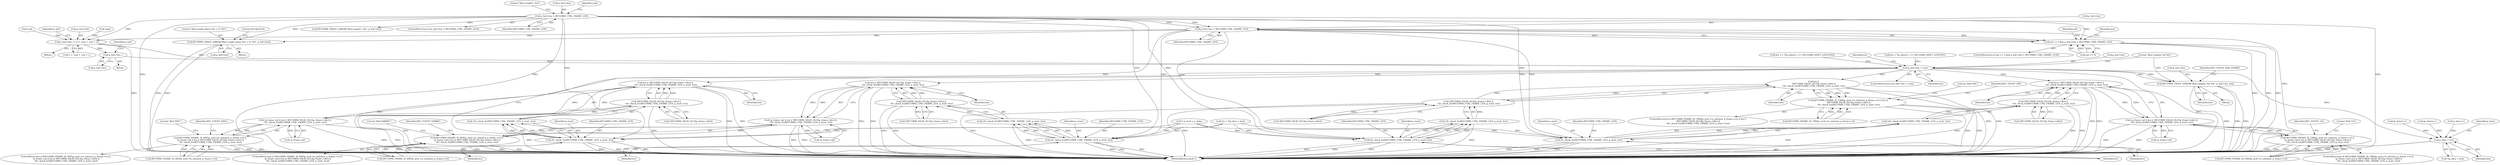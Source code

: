 digraph "1_Android_d4a34fefbf292d1e02336e4e272da3ef1e3eef85@del" {
"1000190" [label="(Call,p_buf->len < RFCOMM_CTRL_FRAME_LEN)"];
"1000133" [label="(Call,p_buf->len < RFCOMM_CTRL_FRAME_LEN)"];
"1000186" [label="(Call,eal == 0 && p_buf->len < RFCOMM_CTRL_FRAME_LEN)"];
"1000209" [label="(Call,RFCOMM_TRACE_ERROR(\"Bad Length when EAL = 0: %d\", p_buf->len))"];
"1000219" [label="(Call,p_buf->len -= (3 + !ead + !eal + 1))"];
"1000275" [label="(Call,p_buf->len--)"];
"1000290" [label="(Call,p_buf->len != len)"];
"1000296" [label="(Call,RFCOMM_TRACE_ERROR(\"Bad Length2 %d %d\", p_buf->len, len))"];
"1000307" [label="(Call,p_data + len)"];
"1000330" [label="(Call,len || !RFCOMM_VALID_DLCI(p_frame->dlci) ||\n !rfc_check_fcs(RFCOMM_CTRL_FRAME_LEN, p_start, fcs))"];
"1000325" [label="(Call,!p_frame->pf || len || !RFCOMM_VALID_DLCI(p_frame->dlci) ||\n !rfc_check_fcs(RFCOMM_CTRL_FRAME_LEN, p_start, fcs))"];
"1000317" [label="(Call,RFCOMM_FRAME_IS_RSP(p_mcb->is_initiator, p_frame->cr) ||\n !p_frame->pf || len || !RFCOMM_VALID_DLCI(p_frame->dlci) ||\n !rfc_check_fcs(RFCOMM_CTRL_FRAME_LEN, p_start, fcs))"];
"1000366" [label="(Call,len || !RFCOMM_VALID_DLCI(p_frame->dlci) ||\n !rfc_check_fcs(RFCOMM_CTRL_FRAME_LEN, p_start, fcs))"];
"1000361" [label="(Call,!p_frame->pf || len || !RFCOMM_VALID_DLCI(p_frame->dlci) ||\n !rfc_check_fcs(RFCOMM_CTRL_FRAME_LEN, p_start, fcs))"];
"1000353" [label="(Call,RFCOMM_FRAME_IS_CMD(p_mcb->is_initiator, p_frame->cr) ||\n !p_frame->pf || len || !RFCOMM_VALID_DLCI(p_frame->dlci) ||\n !rfc_check_fcs(RFCOMM_CTRL_FRAME_LEN, p_start, fcs))"];
"1000397" [label="(Call,len ||\n !RFCOMM_VALID_DLCI(p_frame->dlci) ||\n !rfc_check_fcs(RFCOMM_CTRL_FRAME_LEN, p_start, fcs))"];
"1000389" [label="(Call,RFCOMM_FRAME_IS_CMD(p_mcb->is_initiator, p_frame->cr) || len ||\n !RFCOMM_VALID_DLCI(p_frame->dlci) ||\n !rfc_check_fcs(RFCOMM_CTRL_FRAME_LEN, p_start, fcs))"];
"1000433" [label="(Call,len || !RFCOMM_VALID_DLCI(p_frame->dlci) ||\n !rfc_check_fcs(RFCOMM_CTRL_FRAME_LEN, p_start, fcs))"];
"1000428" [label="(Call,!p_frame->pf || len || !RFCOMM_VALID_DLCI(p_frame->dlci) ||\n !rfc_check_fcs(RFCOMM_CTRL_FRAME_LEN, p_start, fcs))"];
"1000420" [label="(Call,RFCOMM_FRAME_IS_RSP(p_mcb->is_initiator, p_frame->cr) ||\n !p_frame->pf || len || !RFCOMM_VALID_DLCI(p_frame->dlci) ||\n !rfc_check_fcs(RFCOMM_CTRL_FRAME_LEN, p_start, fcs))"];
"1000339" [label="(Call,rfc_check_fcs(RFCOMM_CTRL_FRAME_LEN, p_start, fcs))"];
"1000338" [label="(Call,!rfc_check_fcs(RFCOMM_CTRL_FRAME_LEN, p_start, fcs))"];
"1000332" [label="(Call,!RFCOMM_VALID_DLCI(p_frame->dlci) ||\n !rfc_check_fcs(RFCOMM_CTRL_FRAME_LEN, p_start, fcs))"];
"1000375" [label="(Call,rfc_check_fcs(RFCOMM_CTRL_FRAME_LEN, p_start, fcs))"];
"1000374" [label="(Call,!rfc_check_fcs(RFCOMM_CTRL_FRAME_LEN, p_start, fcs))"];
"1000368" [label="(Call,!RFCOMM_VALID_DLCI(p_frame->dlci) ||\n !rfc_check_fcs(RFCOMM_CTRL_FRAME_LEN, p_start, fcs))"];
"1000406" [label="(Call,rfc_check_fcs(RFCOMM_CTRL_FRAME_LEN, p_start, fcs))"];
"1000405" [label="(Call,!rfc_check_fcs(RFCOMM_CTRL_FRAME_LEN, p_start, fcs))"];
"1000399" [label="(Call,!RFCOMM_VALID_DLCI(p_frame->dlci) ||\n !rfc_check_fcs(RFCOMM_CTRL_FRAME_LEN, p_start, fcs))"];
"1000442" [label="(Call,rfc_check_fcs(RFCOMM_CTRL_FRAME_LEN, p_start, fcs))"];
"1000441" [label="(Call,!rfc_check_fcs(RFCOMM_CTRL_FRAME_LEN, p_start, fcs))"];
"1000435" [label="(Call,!RFCOMM_VALID_DLCI(p_frame->dlci) ||\n !rfc_check_fcs(RFCOMM_CTRL_FRAME_LEN, p_start, fcs))"];
"1000296" [label="(Call,RFCOMM_TRACE_ERROR(\"Bad Length2 %d %d\", p_buf->len, len))"];
"1000304" [label="(Call,fcs = *(p_data + len))"];
"1000377" [label="(Identifier,p_start)"];
"1000197" [label="(Identifier,len)"];
"1000200" [label="(Call,(p_data)++)"];
"1000275" [label="(Call,p_buf->len--)"];
"1000419" [label="(ControlStructure,if (RFCOMM_FRAME_IS_RSP(p_mcb->is_initiator, p_frame->cr) ||\n !p_frame->pf || len || !RFCOMM_VALID_DLCI(p_frame->dlci) ||\n !rfc_check_fcs(RFCOMM_CTRL_FRAME_LEN, p_start, fcs)))"];
"1000298" [label="(Call,p_buf->len)"];
"1000443" [label="(Identifier,RFCOMM_CTRL_FRAME_LEN)"];
"1000341" [label="(Identifier,p_start)"];
"1000139" [label="(Call,RFCOMM_TRACE_ERROR(\"Bad Length1: %d\", p_buf->len))"];
"1000281" [label="(Identifier,p_buf)"];
"1000306" [label="(Call,*(p_data + len))"];
"1000397" [label="(Call,len ||\n !RFCOMM_VALID_DLCI(p_frame->dlci) ||\n !rfc_check_fcs(RFCOMM_CTRL_FRAME_LEN, p_start, fcs))"];
"1000140" [label="(Literal,\"Bad Length1: %d\")"];
"1000289" [label="(ControlStructure,if (p_buf->len != len))"];
"1000368" [label="(Call,!RFCOMM_VALID_DLCI(p_frame->dlci) ||\n !rfc_check_fcs(RFCOMM_CTRL_FRAME_LEN, p_start, fcs))"];
"1000307" [label="(Call,p_data + len)"];
"1000291" [label="(Call,p_buf->len)"];
"1000187" [label="(Call,eal == 0)"];
"1000340" [label="(Identifier,RFCOMM_CTRL_FRAME_LEN)"];
"1000220" [label="(Call,p_buf->len)"];
"1000111" [label="(Block,)"];
"1000405" [label="(Call,!rfc_check_fcs(RFCOMM_CTRL_FRAME_LEN, p_start, fcs))"];
"1000290" [label="(Call,p_buf->len != len)"];
"1000210" [label="(Literal,\"Bad Length when EAL = 0: %d\")"];
"1000134" [label="(Call,p_buf->len)"];
"1000294" [label="(Identifier,len)"];
"1000331" [label="(Identifier,len)"];
"1000442" [label="(Call,rfc_check_fcs(RFCOMM_CTRL_FRAME_LEN, p_start, fcs))"];
"1000448" [label="(Literal,\"Bad DISC\")"];
"1000208" [label="(Block,)"];
"1000196" [label="(Call,len += (*(p_data)++ << RFCOMM_SHIFT_LENGTH2))"];
"1000309" [label="(Identifier,len)"];
"1000297" [label="(Literal,\"Bad Length2 %d %d\")"];
"1000366" [label="(Call,len || !RFCOMM_VALID_DLCI(p_frame->dlci) ||\n !rfc_check_fcs(RFCOMM_CTRL_FRAME_LEN, p_start, fcs))"];
"1000318" [label="(Call,RFCOMM_FRAME_IS_RSP(p_mcb->is_initiator, p_frame->cr))"];
"1000182" [label="(Call,(p_data)++)"];
"1000273" [label="(Call,p_data++)"];
"1000339" [label="(Call,rfc_check_fcs(RFCOMM_CTRL_FRAME_LEN, p_start, fcs))"];
"1000132" [label="(ControlStructure,if (p_buf->len < RFCOMM_CTRL_FRAME_LEN))"];
"1000436" [label="(Call,!RFCOMM_VALID_DLCI(p_frame->dlci))"];
"1000453" [label="(Identifier,RFC_EVENT_DISC)"];
"1000137" [label="(Identifier,RFCOMM_CTRL_FRAME_LEN)"];
"1000374" [label="(Call,!rfc_check_fcs(RFCOMM_CTRL_FRAME_LEN, p_start, fcs))"];
"1000308" [label="(Identifier,p_data)"];
"1000408" [label="(Identifier,p_start)"];
"1000211" [label="(Call,p_buf->len)"];
"1000186" [label="(Call,eal == 0 && p_buf->len < RFCOMM_CTRL_FRAME_LEN)"];
"1000226" [label="(Call,!ead)"];
"1000398" [label="(Identifier,len)"];
"1000434" [label="(Identifier,len)"];
"1000421" [label="(Call,RFCOMM_FRAME_IS_RSP(p_mcb->is_initiator, p_frame->cr))"];
"1000381" [label="(Literal,\"Bad UA\")"];
"1000295" [label="(Block,)"];
"1000185" [label="(ControlStructure,if (eal == 0 && p_buf->len < RFCOMM_CTRL_FRAME_LEN))"];
"1000361" [label="(Call,!p_frame->pf || len || !RFCOMM_VALID_DLCI(p_frame->dlci) ||\n !rfc_check_fcs(RFCOMM_CTRL_FRAME_LEN, p_start, fcs))"];
"1000234" [label="(Identifier,p_buf)"];
"1000429" [label="(Call,!p_frame->pf)"];
"1000362" [label="(Call,!p_frame->pf)"];
"1000209" [label="(Call,RFCOMM_TRACE_ERROR(\"Bad Length when EAL = 0: %d\", p_buf->len))"];
"1000441" [label="(Call,!rfc_check_fcs(RFCOMM_CTRL_FRAME_LEN, p_start, fcs))"];
"1000386" [label="(Identifier,RFC_EVENT_UA)"];
"1000332" [label="(Call,!RFCOMM_VALID_DLCI(p_frame->dlci) ||\n !rfc_check_fcs(RFCOMM_CTRL_FRAME_LEN, p_start, fcs))"];
"1000417" [label="(Identifier,RFC_EVENT_DM)"];
"1000342" [label="(Identifier,fcs)"];
"1000390" [label="(Call,RFCOMM_FRAME_IS_CMD(p_mcb->is_initiator, p_frame->cr))"];
"1000497" [label="(MethodReturn,uint8_t)"];
"1000428" [label="(Call,!p_frame->pf || len || !RFCOMM_VALID_DLCI(p_frame->dlci) ||\n !rfc_check_fcs(RFCOMM_CTRL_FRAME_LEN, p_start, fcs))"];
"1000433" [label="(Call,len || !RFCOMM_VALID_DLCI(p_frame->dlci) ||\n !rfc_check_fcs(RFCOMM_CTRL_FRAME_LEN, p_start, fcs))"];
"1000317" [label="(Call,RFCOMM_FRAME_IS_RSP(p_mcb->is_initiator, p_frame->cr) ||\n !p_frame->pf || len || !RFCOMM_VALID_DLCI(p_frame->dlci) ||\n !rfc_check_fcs(RFCOMM_CTRL_FRAME_LEN, p_start, fcs))"];
"1000229" [label="(Call,!eal)"];
"1000376" [label="(Identifier,RFCOMM_CTRL_FRAME_LEN)"];
"1000325" [label="(Call,!p_frame->pf || len || !RFCOMM_VALID_DLCI(p_frame->dlci) ||\n !rfc_check_fcs(RFCOMM_CTRL_FRAME_LEN, p_start, fcs))"];
"1000409" [label="(Identifier,fcs)"];
"1000219" [label="(Call,p_buf->len -= (3 + !ead + !eal + 1))"];
"1000353" [label="(Call,RFCOMM_FRAME_IS_CMD(p_mcb->is_initiator, p_frame->cr) ||\n !p_frame->pf || len || !RFCOMM_VALID_DLCI(p_frame->dlci) ||\n !rfc_check_fcs(RFCOMM_CTRL_FRAME_LEN, p_start, fcs))"];
"1000303" [label="(Identifier,RFC_EVENT_BAD_FRAME)"];
"1000267" [label="(Block,)"];
"1000435" [label="(Call,!RFCOMM_VALID_DLCI(p_frame->dlci) ||\n !rfc_check_fcs(RFCOMM_CTRL_FRAME_LEN, p_start, fcs))"];
"1000444" [label="(Identifier,p_start)"];
"1000375" [label="(Call,rfc_check_fcs(RFCOMM_CTRL_FRAME_LEN, p_start, fcs))"];
"1000399" [label="(Call,!RFCOMM_VALID_DLCI(p_frame->dlci) ||\n !rfc_check_fcs(RFCOMM_CTRL_FRAME_LEN, p_start, fcs))"];
"1000400" [label="(Call,!RFCOMM_VALID_DLCI(p_frame->dlci))"];
"1000276" [label="(Call,p_buf->len)"];
"1000412" [label="(Literal,\"Bad DM\")"];
"1000369" [label="(Call,!RFCOMM_VALID_DLCI(p_frame->dlci))"];
"1000147" [label="(Identifier,ead)"];
"1000350" [label="(Identifier,RFC_EVENT_SABME)"];
"1000354" [label="(Call,RFCOMM_FRAME_IS_CMD(p_mcb->is_initiator, p_frame->cr))"];
"1000330" [label="(Call,len || !RFCOMM_VALID_DLCI(p_frame->dlci) ||\n !rfc_check_fcs(RFCOMM_CTRL_FRAME_LEN, p_start, fcs))"];
"1000305" [label="(Identifier,fcs)"];
"1000178" [label="(Call,len = *(p_data)++ >> RFCOMM_SHIFT_LENGTH1)"];
"1000190" [label="(Call,p_buf->len < RFCOMM_CTRL_FRAME_LEN)"];
"1000445" [label="(Identifier,fcs)"];
"1000133" [label="(Call,p_buf->len < RFCOMM_CTRL_FRAME_LEN)"];
"1000420" [label="(Call,RFCOMM_FRAME_IS_RSP(p_mcb->is_initiator, p_frame->cr) ||\n !p_frame->pf || len || !RFCOMM_VALID_DLCI(p_frame->dlci) ||\n !rfc_check_fcs(RFCOMM_CTRL_FRAME_LEN, p_start, fcs))"];
"1000388" [label="(ControlStructure,if (RFCOMM_FRAME_IS_CMD(p_mcb->is_initiator, p_frame->cr) || len ||\n !RFCOMM_VALID_DLCI(p_frame->dlci) ||\n !rfc_check_fcs(RFCOMM_CTRL_FRAME_LEN, p_start, fcs)))"];
"1000338" [label="(Call,!rfc_check_fcs(RFCOMM_CTRL_FRAME_LEN, p_start, fcs))"];
"1000367" [label="(Identifier,len)"];
"1000378" [label="(Identifier,fcs)"];
"1000389" [label="(Call,RFCOMM_FRAME_IS_CMD(p_mcb->is_initiator, p_frame->cr) || len ||\n !RFCOMM_VALID_DLCI(p_frame->dlci) ||\n !rfc_check_fcs(RFCOMM_CTRL_FRAME_LEN, p_start, fcs))"];
"1000223" [label="(Call,3 + !ead + !eal + 1)"];
"1000333" [label="(Call,!RFCOMM_VALID_DLCI(p_frame->dlci))"];
"1000191" [label="(Call,p_buf->len)"];
"1000326" [label="(Call,!p_frame->pf)"];
"1000407" [label="(Identifier,RFCOMM_CTRL_FRAME_LEN)"];
"1000352" [label="(ControlStructure,if (RFCOMM_FRAME_IS_CMD(p_mcb->is_initiator, p_frame->cr) ||\n !p_frame->pf || len || !RFCOMM_VALID_DLCI(p_frame->dlci) ||\n !rfc_check_fcs(RFCOMM_CTRL_FRAME_LEN, p_start, fcs)))"];
"1000406" [label="(Call,rfc_check_fcs(RFCOMM_CTRL_FRAME_LEN, p_start, fcs))"];
"1000316" [label="(ControlStructure,if (RFCOMM_FRAME_IS_RSP(p_mcb->is_initiator, p_frame->cr) ||\n !p_frame->pf || len || !RFCOMM_VALID_DLCI(p_frame->dlci) ||\n !rfc_check_fcs(RFCOMM_CTRL_FRAME_LEN, p_start, fcs)))"];
"1000194" [label="(Identifier,RFCOMM_CTRL_FRAME_LEN)"];
"1000128" [label="(Call,* p_start = p_data)"];
"1000215" [label="(Literal,0x534e4554)"];
"1000301" [label="(Identifier,len)"];
"1000345" [label="(Literal,\"Bad SABME\")"];
"1000206" [label="(Identifier,eal)"];
"1000190" -> "1000186"  [label="AST: "];
"1000190" -> "1000194"  [label="CFG: "];
"1000191" -> "1000190"  [label="AST: "];
"1000194" -> "1000190"  [label="AST: "];
"1000186" -> "1000190"  [label="CFG: "];
"1000190" -> "1000497"  [label="DDG: "];
"1000190" -> "1000186"  [label="DDG: "];
"1000190" -> "1000186"  [label="DDG: "];
"1000133" -> "1000190"  [label="DDG: "];
"1000133" -> "1000190"  [label="DDG: "];
"1000190" -> "1000209"  [label="DDG: "];
"1000190" -> "1000219"  [label="DDG: "];
"1000190" -> "1000339"  [label="DDG: "];
"1000190" -> "1000375"  [label="DDG: "];
"1000190" -> "1000406"  [label="DDG: "];
"1000190" -> "1000442"  [label="DDG: "];
"1000133" -> "1000132"  [label="AST: "];
"1000133" -> "1000137"  [label="CFG: "];
"1000134" -> "1000133"  [label="AST: "];
"1000137" -> "1000133"  [label="AST: "];
"1000140" -> "1000133"  [label="CFG: "];
"1000147" -> "1000133"  [label="CFG: "];
"1000133" -> "1000497"  [label="DDG: "];
"1000133" -> "1000497"  [label="DDG: "];
"1000133" -> "1000497"  [label="DDG: "];
"1000133" -> "1000139"  [label="DDG: "];
"1000133" -> "1000186"  [label="DDG: "];
"1000133" -> "1000209"  [label="DDG: "];
"1000133" -> "1000219"  [label="DDG: "];
"1000133" -> "1000339"  [label="DDG: "];
"1000133" -> "1000375"  [label="DDG: "];
"1000133" -> "1000406"  [label="DDG: "];
"1000133" -> "1000442"  [label="DDG: "];
"1000186" -> "1000185"  [label="AST: "];
"1000186" -> "1000187"  [label="CFG: "];
"1000187" -> "1000186"  [label="AST: "];
"1000197" -> "1000186"  [label="CFG: "];
"1000206" -> "1000186"  [label="CFG: "];
"1000186" -> "1000497"  [label="DDG: "];
"1000186" -> "1000497"  [label="DDG: "];
"1000186" -> "1000497"  [label="DDG: "];
"1000187" -> "1000186"  [label="DDG: "];
"1000187" -> "1000186"  [label="DDG: "];
"1000209" -> "1000208"  [label="AST: "];
"1000209" -> "1000211"  [label="CFG: "];
"1000210" -> "1000209"  [label="AST: "];
"1000211" -> "1000209"  [label="AST: "];
"1000215" -> "1000209"  [label="CFG: "];
"1000209" -> "1000497"  [label="DDG: "];
"1000209" -> "1000497"  [label="DDG: "];
"1000219" -> "1000111"  [label="AST: "];
"1000219" -> "1000223"  [label="CFG: "];
"1000220" -> "1000219"  [label="AST: "];
"1000223" -> "1000219"  [label="AST: "];
"1000234" -> "1000219"  [label="CFG: "];
"1000219" -> "1000497"  [label="DDG: "];
"1000226" -> "1000219"  [label="DDG: "];
"1000229" -> "1000219"  [label="DDG: "];
"1000219" -> "1000275"  [label="DDG: "];
"1000219" -> "1000290"  [label="DDG: "];
"1000275" -> "1000267"  [label="AST: "];
"1000275" -> "1000276"  [label="CFG: "];
"1000276" -> "1000275"  [label="AST: "];
"1000281" -> "1000275"  [label="CFG: "];
"1000275" -> "1000290"  [label="DDG: "];
"1000290" -> "1000289"  [label="AST: "];
"1000290" -> "1000294"  [label="CFG: "];
"1000291" -> "1000290"  [label="AST: "];
"1000294" -> "1000290"  [label="AST: "];
"1000297" -> "1000290"  [label="CFG: "];
"1000305" -> "1000290"  [label="CFG: "];
"1000290" -> "1000497"  [label="DDG: "];
"1000290" -> "1000497"  [label="DDG: "];
"1000178" -> "1000290"  [label="DDG: "];
"1000196" -> "1000290"  [label="DDG: "];
"1000290" -> "1000296"  [label="DDG: "];
"1000290" -> "1000296"  [label="DDG: "];
"1000290" -> "1000307"  [label="DDG: "];
"1000290" -> "1000330"  [label="DDG: "];
"1000290" -> "1000366"  [label="DDG: "];
"1000290" -> "1000397"  [label="DDG: "];
"1000290" -> "1000433"  [label="DDG: "];
"1000296" -> "1000295"  [label="AST: "];
"1000296" -> "1000301"  [label="CFG: "];
"1000297" -> "1000296"  [label="AST: "];
"1000298" -> "1000296"  [label="AST: "];
"1000301" -> "1000296"  [label="AST: "];
"1000303" -> "1000296"  [label="CFG: "];
"1000296" -> "1000497"  [label="DDG: "];
"1000296" -> "1000497"  [label="DDG: "];
"1000296" -> "1000497"  [label="DDG: "];
"1000307" -> "1000306"  [label="AST: "];
"1000307" -> "1000309"  [label="CFG: "];
"1000308" -> "1000307"  [label="AST: "];
"1000309" -> "1000307"  [label="AST: "];
"1000306" -> "1000307"  [label="CFG: "];
"1000307" -> "1000497"  [label="DDG: "];
"1000307" -> "1000497"  [label="DDG: "];
"1000200" -> "1000307"  [label="DDG: "];
"1000273" -> "1000307"  [label="DDG: "];
"1000182" -> "1000307"  [label="DDG: "];
"1000330" -> "1000325"  [label="AST: "];
"1000330" -> "1000331"  [label="CFG: "];
"1000330" -> "1000332"  [label="CFG: "];
"1000331" -> "1000330"  [label="AST: "];
"1000332" -> "1000330"  [label="AST: "];
"1000325" -> "1000330"  [label="CFG: "];
"1000330" -> "1000497"  [label="DDG: "];
"1000330" -> "1000497"  [label="DDG: "];
"1000330" -> "1000325"  [label="DDG: "];
"1000330" -> "1000325"  [label="DDG: "];
"1000332" -> "1000330"  [label="DDG: "];
"1000332" -> "1000330"  [label="DDG: "];
"1000325" -> "1000317"  [label="AST: "];
"1000325" -> "1000326"  [label="CFG: "];
"1000326" -> "1000325"  [label="AST: "];
"1000317" -> "1000325"  [label="CFG: "];
"1000325" -> "1000497"  [label="DDG: "];
"1000325" -> "1000497"  [label="DDG: "];
"1000325" -> "1000317"  [label="DDG: "];
"1000325" -> "1000317"  [label="DDG: "];
"1000326" -> "1000325"  [label="DDG: "];
"1000317" -> "1000316"  [label="AST: "];
"1000317" -> "1000318"  [label="CFG: "];
"1000318" -> "1000317"  [label="AST: "];
"1000345" -> "1000317"  [label="CFG: "];
"1000350" -> "1000317"  [label="CFG: "];
"1000317" -> "1000497"  [label="DDG: "];
"1000317" -> "1000497"  [label="DDG: "];
"1000317" -> "1000497"  [label="DDG: "];
"1000318" -> "1000317"  [label="DDG: "];
"1000318" -> "1000317"  [label="DDG: "];
"1000366" -> "1000361"  [label="AST: "];
"1000366" -> "1000367"  [label="CFG: "];
"1000366" -> "1000368"  [label="CFG: "];
"1000367" -> "1000366"  [label="AST: "];
"1000368" -> "1000366"  [label="AST: "];
"1000361" -> "1000366"  [label="CFG: "];
"1000366" -> "1000497"  [label="DDG: "];
"1000366" -> "1000497"  [label="DDG: "];
"1000366" -> "1000361"  [label="DDG: "];
"1000366" -> "1000361"  [label="DDG: "];
"1000368" -> "1000366"  [label="DDG: "];
"1000368" -> "1000366"  [label="DDG: "];
"1000361" -> "1000353"  [label="AST: "];
"1000361" -> "1000362"  [label="CFG: "];
"1000362" -> "1000361"  [label="AST: "];
"1000353" -> "1000361"  [label="CFG: "];
"1000361" -> "1000497"  [label="DDG: "];
"1000361" -> "1000497"  [label="DDG: "];
"1000361" -> "1000353"  [label="DDG: "];
"1000361" -> "1000353"  [label="DDG: "];
"1000362" -> "1000361"  [label="DDG: "];
"1000353" -> "1000352"  [label="AST: "];
"1000353" -> "1000354"  [label="CFG: "];
"1000354" -> "1000353"  [label="AST: "];
"1000381" -> "1000353"  [label="CFG: "];
"1000386" -> "1000353"  [label="CFG: "];
"1000353" -> "1000497"  [label="DDG: "];
"1000353" -> "1000497"  [label="DDG: "];
"1000353" -> "1000497"  [label="DDG: "];
"1000354" -> "1000353"  [label="DDG: "];
"1000354" -> "1000353"  [label="DDG: "];
"1000397" -> "1000389"  [label="AST: "];
"1000397" -> "1000398"  [label="CFG: "];
"1000397" -> "1000399"  [label="CFG: "];
"1000398" -> "1000397"  [label="AST: "];
"1000399" -> "1000397"  [label="AST: "];
"1000389" -> "1000397"  [label="CFG: "];
"1000397" -> "1000497"  [label="DDG: "];
"1000397" -> "1000497"  [label="DDG: "];
"1000397" -> "1000389"  [label="DDG: "];
"1000397" -> "1000389"  [label="DDG: "];
"1000399" -> "1000397"  [label="DDG: "];
"1000399" -> "1000397"  [label="DDG: "];
"1000389" -> "1000388"  [label="AST: "];
"1000389" -> "1000390"  [label="CFG: "];
"1000390" -> "1000389"  [label="AST: "];
"1000412" -> "1000389"  [label="CFG: "];
"1000417" -> "1000389"  [label="CFG: "];
"1000389" -> "1000497"  [label="DDG: "];
"1000389" -> "1000497"  [label="DDG: "];
"1000389" -> "1000497"  [label="DDG: "];
"1000390" -> "1000389"  [label="DDG: "];
"1000390" -> "1000389"  [label="DDG: "];
"1000433" -> "1000428"  [label="AST: "];
"1000433" -> "1000434"  [label="CFG: "];
"1000433" -> "1000435"  [label="CFG: "];
"1000434" -> "1000433"  [label="AST: "];
"1000435" -> "1000433"  [label="AST: "];
"1000428" -> "1000433"  [label="CFG: "];
"1000433" -> "1000497"  [label="DDG: "];
"1000433" -> "1000497"  [label="DDG: "];
"1000433" -> "1000428"  [label="DDG: "];
"1000433" -> "1000428"  [label="DDG: "];
"1000435" -> "1000433"  [label="DDG: "];
"1000435" -> "1000433"  [label="DDG: "];
"1000428" -> "1000420"  [label="AST: "];
"1000428" -> "1000429"  [label="CFG: "];
"1000429" -> "1000428"  [label="AST: "];
"1000420" -> "1000428"  [label="CFG: "];
"1000428" -> "1000497"  [label="DDG: "];
"1000428" -> "1000497"  [label="DDG: "];
"1000428" -> "1000420"  [label="DDG: "];
"1000428" -> "1000420"  [label="DDG: "];
"1000429" -> "1000428"  [label="DDG: "];
"1000420" -> "1000419"  [label="AST: "];
"1000420" -> "1000421"  [label="CFG: "];
"1000421" -> "1000420"  [label="AST: "];
"1000448" -> "1000420"  [label="CFG: "];
"1000453" -> "1000420"  [label="CFG: "];
"1000420" -> "1000497"  [label="DDG: "];
"1000420" -> "1000497"  [label="DDG: "];
"1000420" -> "1000497"  [label="DDG: "];
"1000421" -> "1000420"  [label="DDG: "];
"1000421" -> "1000420"  [label="DDG: "];
"1000339" -> "1000338"  [label="AST: "];
"1000339" -> "1000342"  [label="CFG: "];
"1000340" -> "1000339"  [label="AST: "];
"1000341" -> "1000339"  [label="AST: "];
"1000342" -> "1000339"  [label="AST: "];
"1000338" -> "1000339"  [label="CFG: "];
"1000339" -> "1000497"  [label="DDG: "];
"1000339" -> "1000497"  [label="DDG: "];
"1000339" -> "1000497"  [label="DDG: "];
"1000339" -> "1000338"  [label="DDG: "];
"1000339" -> "1000338"  [label="DDG: "];
"1000339" -> "1000338"  [label="DDG: "];
"1000128" -> "1000339"  [label="DDG: "];
"1000304" -> "1000339"  [label="DDG: "];
"1000338" -> "1000332"  [label="AST: "];
"1000332" -> "1000338"  [label="CFG: "];
"1000338" -> "1000497"  [label="DDG: "];
"1000338" -> "1000332"  [label="DDG: "];
"1000332" -> "1000333"  [label="CFG: "];
"1000333" -> "1000332"  [label="AST: "];
"1000332" -> "1000497"  [label="DDG: "];
"1000332" -> "1000497"  [label="DDG: "];
"1000333" -> "1000332"  [label="DDG: "];
"1000375" -> "1000374"  [label="AST: "];
"1000375" -> "1000378"  [label="CFG: "];
"1000376" -> "1000375"  [label="AST: "];
"1000377" -> "1000375"  [label="AST: "];
"1000378" -> "1000375"  [label="AST: "];
"1000374" -> "1000375"  [label="CFG: "];
"1000375" -> "1000497"  [label="DDG: "];
"1000375" -> "1000497"  [label="DDG: "];
"1000375" -> "1000497"  [label="DDG: "];
"1000375" -> "1000374"  [label="DDG: "];
"1000375" -> "1000374"  [label="DDG: "];
"1000375" -> "1000374"  [label="DDG: "];
"1000128" -> "1000375"  [label="DDG: "];
"1000304" -> "1000375"  [label="DDG: "];
"1000374" -> "1000368"  [label="AST: "];
"1000368" -> "1000374"  [label="CFG: "];
"1000374" -> "1000497"  [label="DDG: "];
"1000374" -> "1000368"  [label="DDG: "];
"1000368" -> "1000369"  [label="CFG: "];
"1000369" -> "1000368"  [label="AST: "];
"1000368" -> "1000497"  [label="DDG: "];
"1000368" -> "1000497"  [label="DDG: "];
"1000369" -> "1000368"  [label="DDG: "];
"1000406" -> "1000405"  [label="AST: "];
"1000406" -> "1000409"  [label="CFG: "];
"1000407" -> "1000406"  [label="AST: "];
"1000408" -> "1000406"  [label="AST: "];
"1000409" -> "1000406"  [label="AST: "];
"1000405" -> "1000406"  [label="CFG: "];
"1000406" -> "1000497"  [label="DDG: "];
"1000406" -> "1000497"  [label="DDG: "];
"1000406" -> "1000497"  [label="DDG: "];
"1000406" -> "1000405"  [label="DDG: "];
"1000406" -> "1000405"  [label="DDG: "];
"1000406" -> "1000405"  [label="DDG: "];
"1000128" -> "1000406"  [label="DDG: "];
"1000304" -> "1000406"  [label="DDG: "];
"1000405" -> "1000399"  [label="AST: "];
"1000399" -> "1000405"  [label="CFG: "];
"1000405" -> "1000497"  [label="DDG: "];
"1000405" -> "1000399"  [label="DDG: "];
"1000399" -> "1000400"  [label="CFG: "];
"1000400" -> "1000399"  [label="AST: "];
"1000399" -> "1000497"  [label="DDG: "];
"1000399" -> "1000497"  [label="DDG: "];
"1000400" -> "1000399"  [label="DDG: "];
"1000442" -> "1000441"  [label="AST: "];
"1000442" -> "1000445"  [label="CFG: "];
"1000443" -> "1000442"  [label="AST: "];
"1000444" -> "1000442"  [label="AST: "];
"1000445" -> "1000442"  [label="AST: "];
"1000441" -> "1000442"  [label="CFG: "];
"1000442" -> "1000497"  [label="DDG: "];
"1000442" -> "1000497"  [label="DDG: "];
"1000442" -> "1000497"  [label="DDG: "];
"1000442" -> "1000441"  [label="DDG: "];
"1000442" -> "1000441"  [label="DDG: "];
"1000442" -> "1000441"  [label="DDG: "];
"1000128" -> "1000442"  [label="DDG: "];
"1000304" -> "1000442"  [label="DDG: "];
"1000441" -> "1000435"  [label="AST: "];
"1000435" -> "1000441"  [label="CFG: "];
"1000441" -> "1000497"  [label="DDG: "];
"1000441" -> "1000435"  [label="DDG: "];
"1000435" -> "1000436"  [label="CFG: "];
"1000436" -> "1000435"  [label="AST: "];
"1000435" -> "1000497"  [label="DDG: "];
"1000435" -> "1000497"  [label="DDG: "];
"1000436" -> "1000435"  [label="DDG: "];
}
